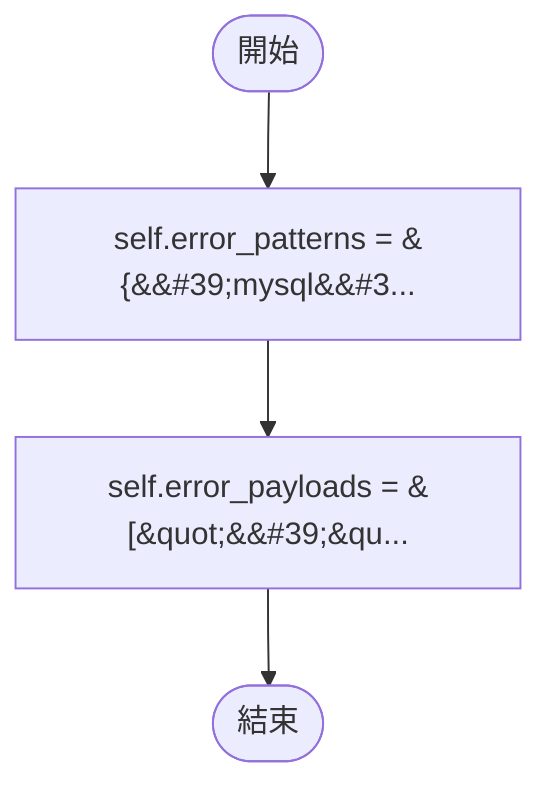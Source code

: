 flowchart TB
    n1([開始])
    n2([結束])
    n3[self.error_patterns = &#123;&amp;&#35;39;mysql&amp;&#35;3...]
    n4[self.error_payloads = &#91;&amp;quot;&amp;&#35;39;&amp;qu...]
    n1 --> n3
    n3 --> n4
    n4 --> n2